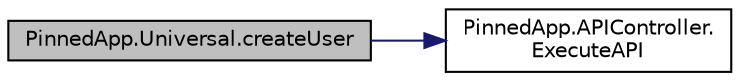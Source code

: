digraph "PinnedApp.Universal.createUser"
{
  edge [fontname="Helvetica",fontsize="10",labelfontname="Helvetica",labelfontsize="10"];
  node [fontname="Helvetica",fontsize="10",shape=record];
  rankdir="LR";
  Node6 [label="PinnedApp.Universal.createUser",height=0.2,width=0.4,color="black", fillcolor="grey75", style="filled", fontcolor="black"];
  Node6 -> Node7 [color="midnightblue",fontsize="10",style="solid",fontname="Helvetica"];
  Node7 [label="PinnedApp.APIController.\lExecuteAPI",height=0.2,width=0.4,color="black", fillcolor="white", style="filled",URL="$class_pinned_app_1_1_a_p_i_controller.html#a3e721dc524e694242ba37c12e5059a91",tooltip="helper method for api request "];
}
